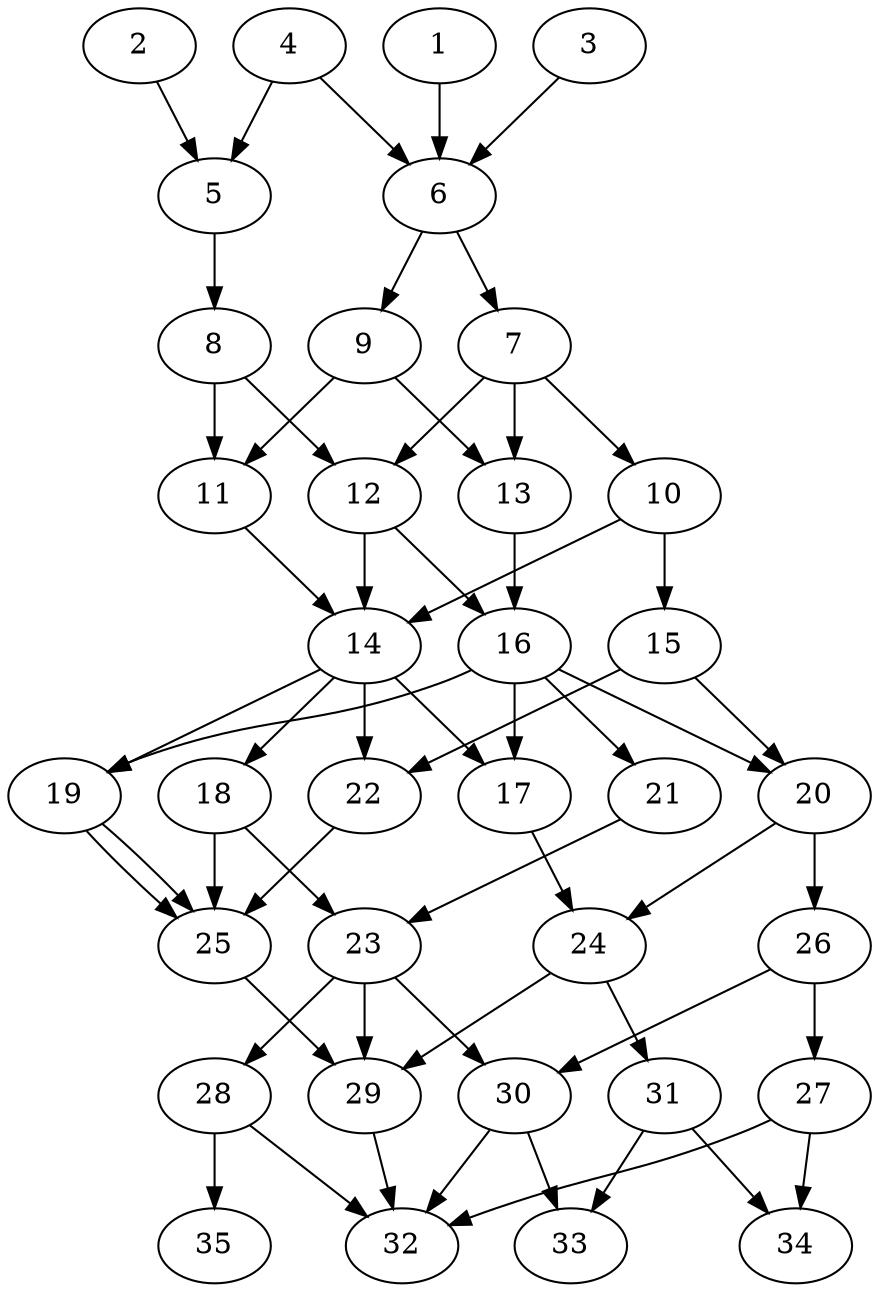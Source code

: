 // DAG automatically generated by daggen at Thu Oct  3 14:05:36 2019
// ./daggen --dot -n 35 --ccr 0.3 --fat 0.5 --regular 0.5 --density 0.7 --mindata 5242880 --maxdata 52428800 
digraph G {
  1 [size="138523307", alpha="0.03", expect_size="41556992"] 
  1 -> 6 [size ="41556992"]
  2 [size="118763520", alpha="0.13", expect_size="35629056"] 
  2 -> 5 [size ="35629056"]
  3 [size="124586667", alpha="0.15", expect_size="37376000"] 
  3 -> 6 [size ="37376000"]
  4 [size="134888107", alpha="0.13", expect_size="40466432"] 
  4 -> 5 [size ="40466432"]
  4 -> 6 [size ="40466432"]
  5 [size="107407360", alpha="0.02", expect_size="32222208"] 
  5 -> 8 [size ="32222208"]
  6 [size="30689280", alpha="0.14", expect_size="9206784"] 
  6 -> 7 [size ="9206784"]
  6 -> 9 [size ="9206784"]
  7 [size="109001387", alpha="0.05", expect_size="32700416"] 
  7 -> 10 [size ="32700416"]
  7 -> 12 [size ="32700416"]
  7 -> 13 [size ="32700416"]
  8 [size="131321173", alpha="0.07", expect_size="39396352"] 
  8 -> 11 [size ="39396352"]
  8 -> 12 [size ="39396352"]
  9 [size="153787733", alpha="0.12", expect_size="46136320"] 
  9 -> 11 [size ="46136320"]
  9 -> 13 [size ="46136320"]
  10 [size="108161707", alpha="0.06", expect_size="32448512"] 
  10 -> 14 [size ="32448512"]
  10 -> 15 [size ="32448512"]
  11 [size="98798933", alpha="0.14", expect_size="29639680"] 
  11 -> 14 [size ="29639680"]
  12 [size="125306880", alpha="0.02", expect_size="37592064"] 
  12 -> 14 [size ="37592064"]
  12 -> 16 [size ="37592064"]
  13 [size="70420480", alpha="0.05", expect_size="21126144"] 
  13 -> 16 [size ="21126144"]
  14 [size="27275947", alpha="0.10", expect_size="8182784"] 
  14 -> 17 [size ="8182784"]
  14 -> 18 [size ="8182784"]
  14 -> 19 [size ="8182784"]
  14 -> 22 [size ="8182784"]
  15 [size="131665920", alpha="0.20", expect_size="39499776"] 
  15 -> 20 [size ="39499776"]
  15 -> 22 [size ="39499776"]
  16 [size="150244693", alpha="0.03", expect_size="45073408"] 
  16 -> 17 [size ="45073408"]
  16 -> 19 [size ="45073408"]
  16 -> 20 [size ="45073408"]
  16 -> 21 [size ="45073408"]
  17 [size="102355627", alpha="0.02", expect_size="30706688"] 
  17 -> 24 [size ="30706688"]
  18 [size="145087147", alpha="0.07", expect_size="43526144"] 
  18 -> 23 [size ="43526144"]
  18 -> 25 [size ="43526144"]
  19 [size="40154453", alpha="0.20", expect_size="12046336"] 
  19 -> 25 [size ="12046336"]
  19 -> 25 [size ="12046336"]
  20 [size="134301013", alpha="0.00", expect_size="40290304"] 
  20 -> 24 [size ="40290304"]
  20 -> 26 [size ="40290304"]
  21 [size="21831680", alpha="0.16", expect_size="6549504"] 
  21 -> 23 [size ="6549504"]
  22 [size="134823253", alpha="0.04", expect_size="40446976"] 
  22 -> 25 [size ="40446976"]
  23 [size="151394987", alpha="0.07", expect_size="45418496"] 
  23 -> 28 [size ="45418496"]
  23 -> 29 [size ="45418496"]
  23 -> 30 [size ="45418496"]
  24 [size="29941760", alpha="0.04", expect_size="8982528"] 
  24 -> 29 [size ="8982528"]
  24 -> 31 [size ="8982528"]
  25 [size="106997760", alpha="0.12", expect_size="32099328"] 
  25 -> 29 [size ="32099328"]
  26 [size="103164587", alpha="0.03", expect_size="30949376"] 
  26 -> 27 [size ="30949376"]
  26 -> 30 [size ="30949376"]
  27 [size="123142827", alpha="0.04", expect_size="36942848"] 
  27 -> 32 [size ="36942848"]
  27 -> 34 [size ="36942848"]
  28 [size="134942720", alpha="0.01", expect_size="40482816"] 
  28 -> 32 [size ="40482816"]
  28 -> 35 [size ="40482816"]
  29 [size="32341333", alpha="0.14", expect_size="9702400"] 
  29 -> 32 [size ="9702400"]
  30 [size="31757653", alpha="0.20", expect_size="9527296"] 
  30 -> 32 [size ="9527296"]
  30 -> 33 [size ="9527296"]
  31 [size="33450667", alpha="0.15", expect_size="10035200"] 
  31 -> 33 [size ="10035200"]
  31 -> 34 [size ="10035200"]
  32 [size="158474240", alpha="0.04", expect_size="47542272"] 
  33 [size="36253013", alpha="0.00", expect_size="10875904"] 
  34 [size="88470187", alpha="0.18", expect_size="26541056"] 
  35 [size="117971627", alpha="0.09", expect_size="35391488"] 
}
